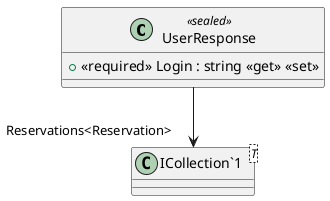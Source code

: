 @startuml
class UserResponse <<sealed>> {
    + <<required>> Login : string <<get>> <<set>>
}
class "ICollection`1"<T> {
}
UserResponse --> "Reservations<Reservation>" "ICollection`1"
@enduml
